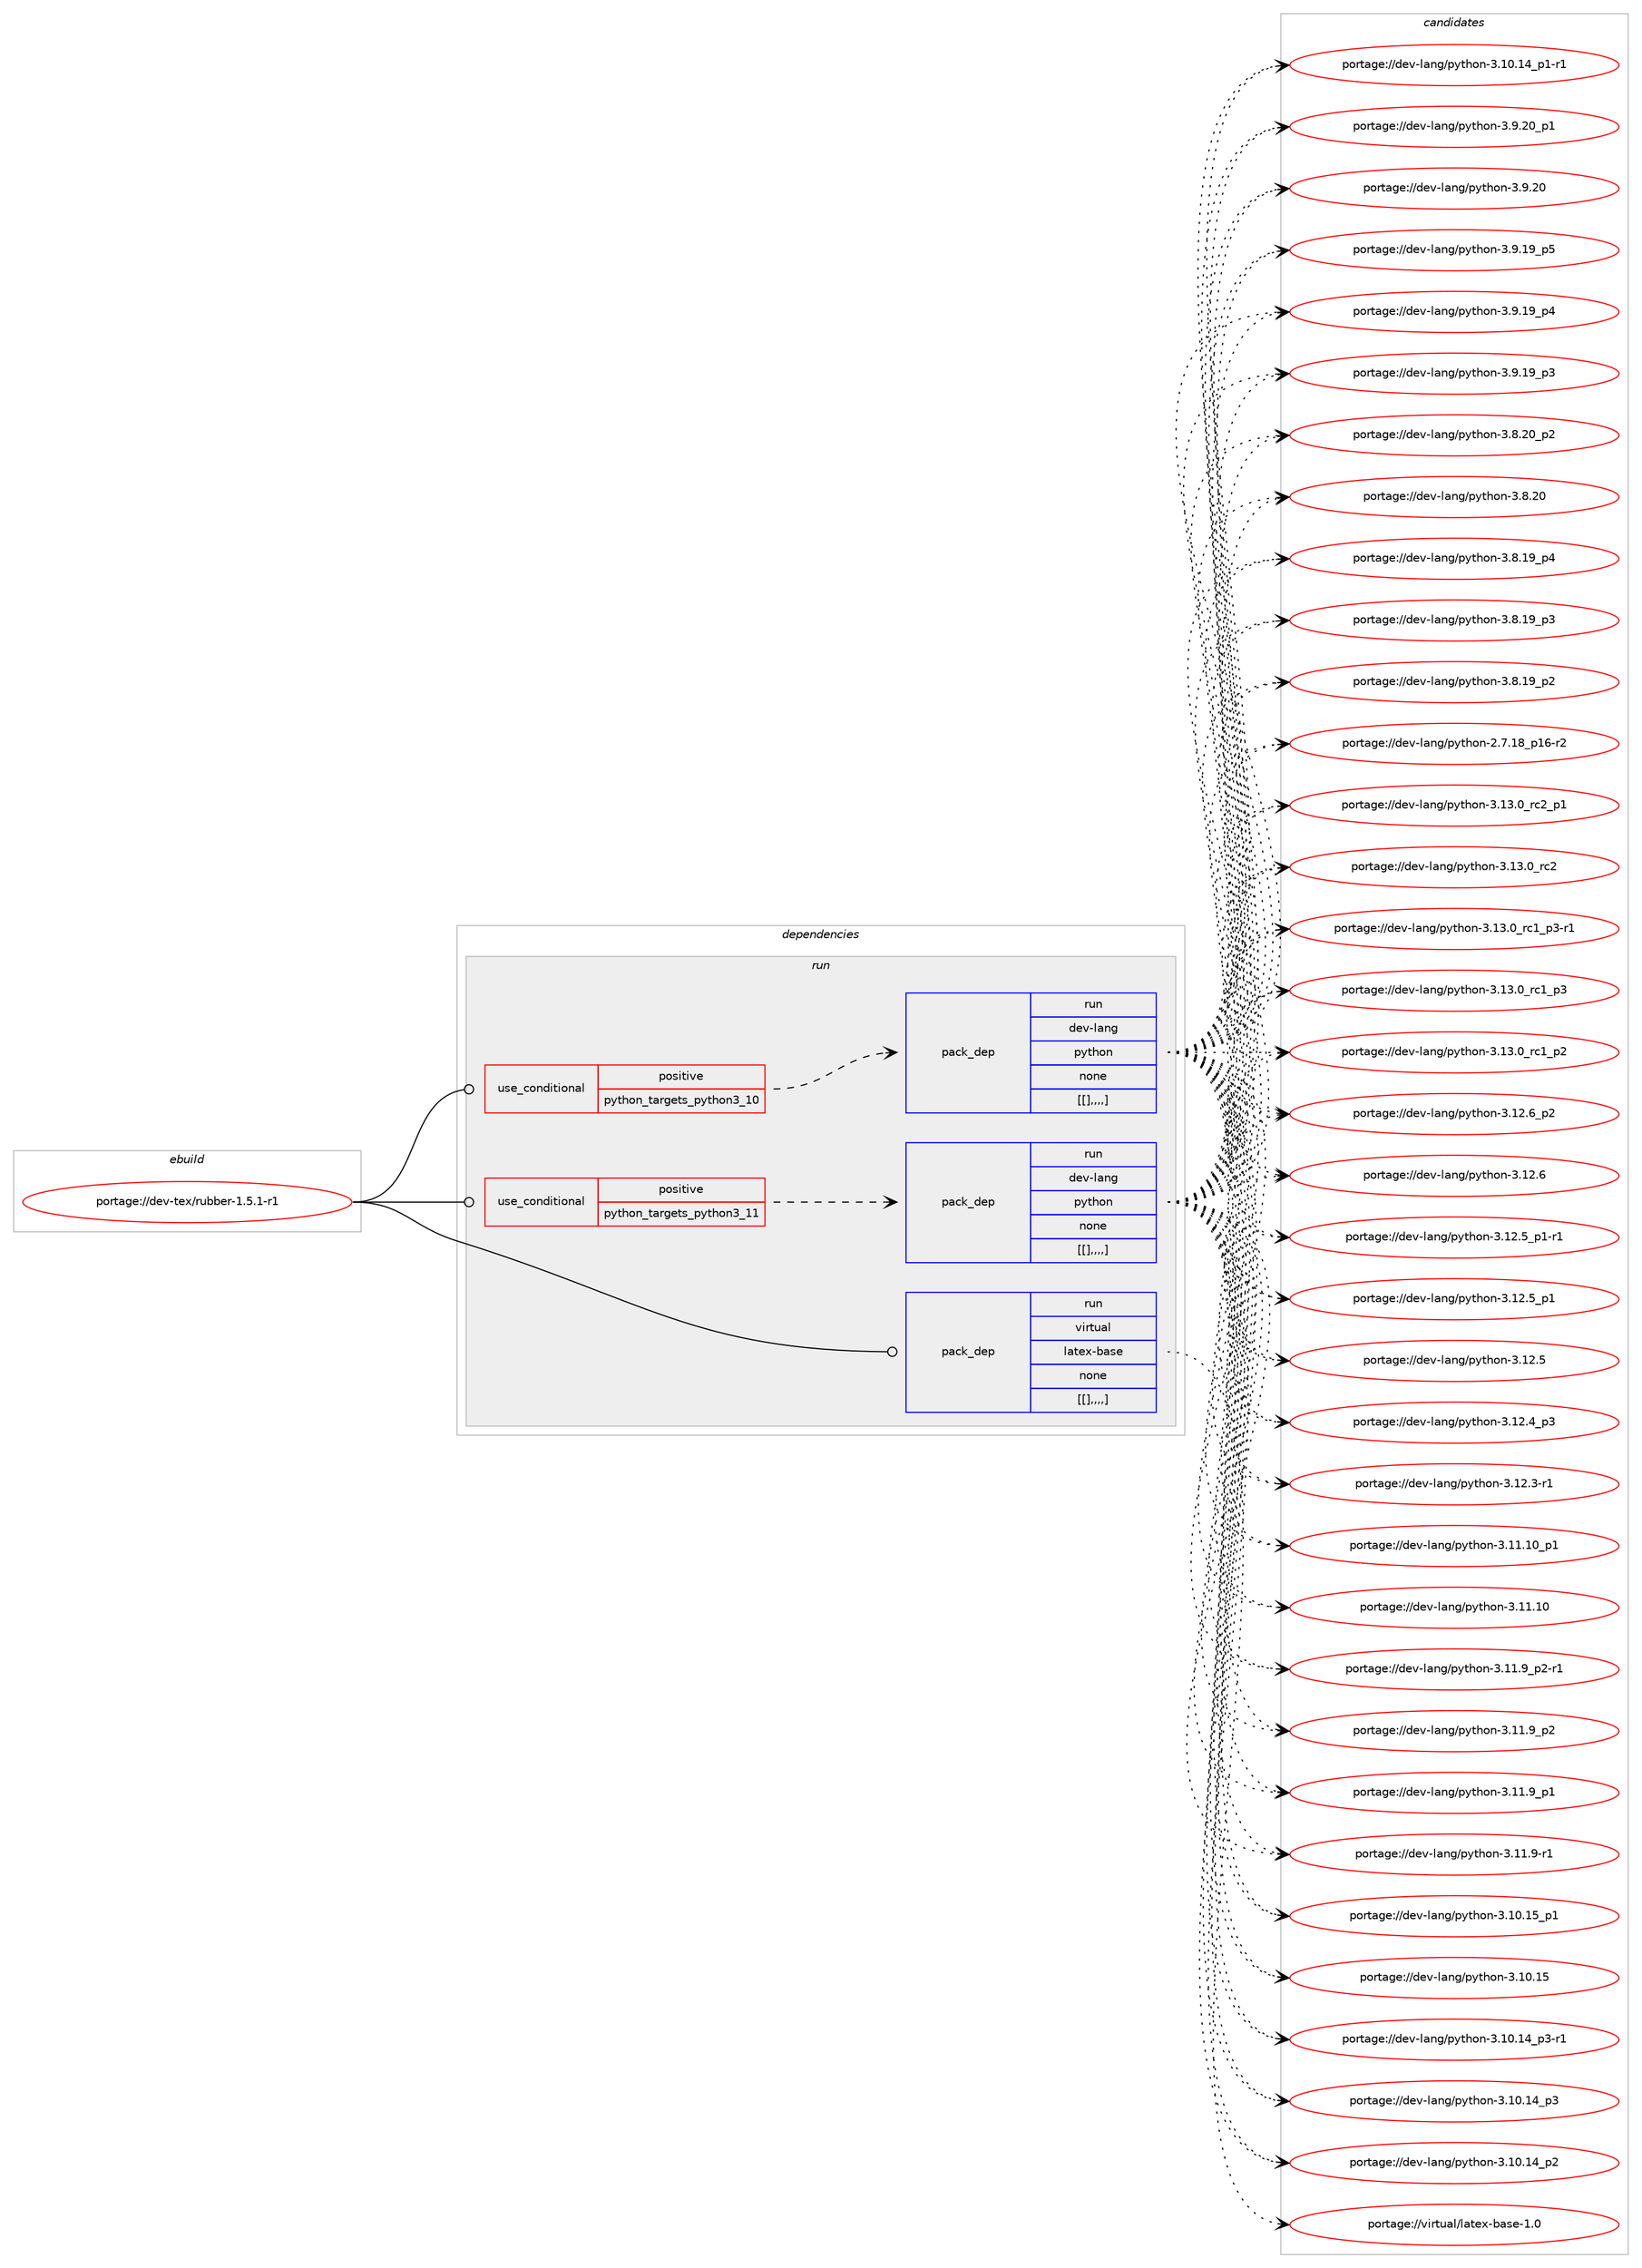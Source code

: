 digraph prolog {

# *************
# Graph options
# *************

newrank=true;
concentrate=true;
compound=true;
graph [rankdir=LR,fontname=Helvetica,fontsize=10,ranksep=1.5];#, ranksep=2.5, nodesep=0.2];
edge  [arrowhead=vee];
node  [fontname=Helvetica,fontsize=10];

# **********
# The ebuild
# **********

subgraph cluster_leftcol {
color=gray;
label=<<i>ebuild</i>>;
id [label="portage://dev-tex/rubber-1.5.1-r1", color=red, width=4, href="../dev-tex/rubber-1.5.1-r1.svg"];
}

# ****************
# The dependencies
# ****************

subgraph cluster_midcol {
color=gray;
label=<<i>dependencies</i>>;
subgraph cluster_compile {
fillcolor="#eeeeee";
style=filled;
label=<<i>compile</i>>;
}
subgraph cluster_compileandrun {
fillcolor="#eeeeee";
style=filled;
label=<<i>compile and run</i>>;
}
subgraph cluster_run {
fillcolor="#eeeeee";
style=filled;
label=<<i>run</i>>;
subgraph cond61654 {
dependency214810 [label=<<TABLE BORDER="0" CELLBORDER="1" CELLSPACING="0" CELLPADDING="4"><TR><TD ROWSPAN="3" CELLPADDING="10">use_conditional</TD></TR><TR><TD>positive</TD></TR><TR><TD>python_targets_python3_10</TD></TR></TABLE>>, shape=none, color=red];
subgraph pack151767 {
dependency214811 [label=<<TABLE BORDER="0" CELLBORDER="1" CELLSPACING="0" CELLPADDING="4" WIDTH="220"><TR><TD ROWSPAN="6" CELLPADDING="30">pack_dep</TD></TR><TR><TD WIDTH="110">run</TD></TR><TR><TD>dev-lang</TD></TR><TR><TD>python</TD></TR><TR><TD>none</TD></TR><TR><TD>[[],,,,]</TD></TR></TABLE>>, shape=none, color=blue];
}
dependency214810:e -> dependency214811:w [weight=20,style="dashed",arrowhead="vee"];
}
id:e -> dependency214810:w [weight=20,style="solid",arrowhead="odot"];
subgraph cond61655 {
dependency214812 [label=<<TABLE BORDER="0" CELLBORDER="1" CELLSPACING="0" CELLPADDING="4"><TR><TD ROWSPAN="3" CELLPADDING="10">use_conditional</TD></TR><TR><TD>positive</TD></TR><TR><TD>python_targets_python3_11</TD></TR></TABLE>>, shape=none, color=red];
subgraph pack151768 {
dependency214813 [label=<<TABLE BORDER="0" CELLBORDER="1" CELLSPACING="0" CELLPADDING="4" WIDTH="220"><TR><TD ROWSPAN="6" CELLPADDING="30">pack_dep</TD></TR><TR><TD WIDTH="110">run</TD></TR><TR><TD>dev-lang</TD></TR><TR><TD>python</TD></TR><TR><TD>none</TD></TR><TR><TD>[[],,,,]</TD></TR></TABLE>>, shape=none, color=blue];
}
dependency214812:e -> dependency214813:w [weight=20,style="dashed",arrowhead="vee"];
}
id:e -> dependency214812:w [weight=20,style="solid",arrowhead="odot"];
subgraph pack151769 {
dependency214814 [label=<<TABLE BORDER="0" CELLBORDER="1" CELLSPACING="0" CELLPADDING="4" WIDTH="220"><TR><TD ROWSPAN="6" CELLPADDING="30">pack_dep</TD></TR><TR><TD WIDTH="110">run</TD></TR><TR><TD>virtual</TD></TR><TR><TD>latex-base</TD></TR><TR><TD>none</TD></TR><TR><TD>[[],,,,]</TD></TR></TABLE>>, shape=none, color=blue];
}
id:e -> dependency214814:w [weight=20,style="solid",arrowhead="odot"];
}
}

# **************
# The candidates
# **************

subgraph cluster_choices {
rank=same;
color=gray;
label=<<i>candidates</i>>;

subgraph choice151767 {
color=black;
nodesep=1;
choice100101118451089711010347112121116104111110455146495146489511499509511249 [label="portage://dev-lang/python-3.13.0_rc2_p1", color=red, width=4,href="../dev-lang/python-3.13.0_rc2_p1.svg"];
choice10010111845108971101034711212111610411111045514649514648951149950 [label="portage://dev-lang/python-3.13.0_rc2", color=red, width=4,href="../dev-lang/python-3.13.0_rc2.svg"];
choice1001011184510897110103471121211161041111104551464951464895114994995112514511449 [label="portage://dev-lang/python-3.13.0_rc1_p3-r1", color=red, width=4,href="../dev-lang/python-3.13.0_rc1_p3-r1.svg"];
choice100101118451089711010347112121116104111110455146495146489511499499511251 [label="portage://dev-lang/python-3.13.0_rc1_p3", color=red, width=4,href="../dev-lang/python-3.13.0_rc1_p3.svg"];
choice100101118451089711010347112121116104111110455146495146489511499499511250 [label="portage://dev-lang/python-3.13.0_rc1_p2", color=red, width=4,href="../dev-lang/python-3.13.0_rc1_p2.svg"];
choice100101118451089711010347112121116104111110455146495046549511250 [label="portage://dev-lang/python-3.12.6_p2", color=red, width=4,href="../dev-lang/python-3.12.6_p2.svg"];
choice10010111845108971101034711212111610411111045514649504654 [label="portage://dev-lang/python-3.12.6", color=red, width=4,href="../dev-lang/python-3.12.6.svg"];
choice1001011184510897110103471121211161041111104551464950465395112494511449 [label="portage://dev-lang/python-3.12.5_p1-r1", color=red, width=4,href="../dev-lang/python-3.12.5_p1-r1.svg"];
choice100101118451089711010347112121116104111110455146495046539511249 [label="portage://dev-lang/python-3.12.5_p1", color=red, width=4,href="../dev-lang/python-3.12.5_p1.svg"];
choice10010111845108971101034711212111610411111045514649504653 [label="portage://dev-lang/python-3.12.5", color=red, width=4,href="../dev-lang/python-3.12.5.svg"];
choice100101118451089711010347112121116104111110455146495046529511251 [label="portage://dev-lang/python-3.12.4_p3", color=red, width=4,href="../dev-lang/python-3.12.4_p3.svg"];
choice100101118451089711010347112121116104111110455146495046514511449 [label="portage://dev-lang/python-3.12.3-r1", color=red, width=4,href="../dev-lang/python-3.12.3-r1.svg"];
choice10010111845108971101034711212111610411111045514649494649489511249 [label="portage://dev-lang/python-3.11.10_p1", color=red, width=4,href="../dev-lang/python-3.11.10_p1.svg"];
choice1001011184510897110103471121211161041111104551464949464948 [label="portage://dev-lang/python-3.11.10", color=red, width=4,href="../dev-lang/python-3.11.10.svg"];
choice1001011184510897110103471121211161041111104551464949465795112504511449 [label="portage://dev-lang/python-3.11.9_p2-r1", color=red, width=4,href="../dev-lang/python-3.11.9_p2-r1.svg"];
choice100101118451089711010347112121116104111110455146494946579511250 [label="portage://dev-lang/python-3.11.9_p2", color=red, width=4,href="../dev-lang/python-3.11.9_p2.svg"];
choice100101118451089711010347112121116104111110455146494946579511249 [label="portage://dev-lang/python-3.11.9_p1", color=red, width=4,href="../dev-lang/python-3.11.9_p1.svg"];
choice100101118451089711010347112121116104111110455146494946574511449 [label="portage://dev-lang/python-3.11.9-r1", color=red, width=4,href="../dev-lang/python-3.11.9-r1.svg"];
choice10010111845108971101034711212111610411111045514649484649539511249 [label="portage://dev-lang/python-3.10.15_p1", color=red, width=4,href="../dev-lang/python-3.10.15_p1.svg"];
choice1001011184510897110103471121211161041111104551464948464953 [label="portage://dev-lang/python-3.10.15", color=red, width=4,href="../dev-lang/python-3.10.15.svg"];
choice100101118451089711010347112121116104111110455146494846495295112514511449 [label="portage://dev-lang/python-3.10.14_p3-r1", color=red, width=4,href="../dev-lang/python-3.10.14_p3-r1.svg"];
choice10010111845108971101034711212111610411111045514649484649529511251 [label="portage://dev-lang/python-3.10.14_p3", color=red, width=4,href="../dev-lang/python-3.10.14_p3.svg"];
choice10010111845108971101034711212111610411111045514649484649529511250 [label="portage://dev-lang/python-3.10.14_p2", color=red, width=4,href="../dev-lang/python-3.10.14_p2.svg"];
choice100101118451089711010347112121116104111110455146494846495295112494511449 [label="portage://dev-lang/python-3.10.14_p1-r1", color=red, width=4,href="../dev-lang/python-3.10.14_p1-r1.svg"];
choice100101118451089711010347112121116104111110455146574650489511249 [label="portage://dev-lang/python-3.9.20_p1", color=red, width=4,href="../dev-lang/python-3.9.20_p1.svg"];
choice10010111845108971101034711212111610411111045514657465048 [label="portage://dev-lang/python-3.9.20", color=red, width=4,href="../dev-lang/python-3.9.20.svg"];
choice100101118451089711010347112121116104111110455146574649579511253 [label="portage://dev-lang/python-3.9.19_p5", color=red, width=4,href="../dev-lang/python-3.9.19_p5.svg"];
choice100101118451089711010347112121116104111110455146574649579511252 [label="portage://dev-lang/python-3.9.19_p4", color=red, width=4,href="../dev-lang/python-3.9.19_p4.svg"];
choice100101118451089711010347112121116104111110455146574649579511251 [label="portage://dev-lang/python-3.9.19_p3", color=red, width=4,href="../dev-lang/python-3.9.19_p3.svg"];
choice100101118451089711010347112121116104111110455146564650489511250 [label="portage://dev-lang/python-3.8.20_p2", color=red, width=4,href="../dev-lang/python-3.8.20_p2.svg"];
choice10010111845108971101034711212111610411111045514656465048 [label="portage://dev-lang/python-3.8.20", color=red, width=4,href="../dev-lang/python-3.8.20.svg"];
choice100101118451089711010347112121116104111110455146564649579511252 [label="portage://dev-lang/python-3.8.19_p4", color=red, width=4,href="../dev-lang/python-3.8.19_p4.svg"];
choice100101118451089711010347112121116104111110455146564649579511251 [label="portage://dev-lang/python-3.8.19_p3", color=red, width=4,href="../dev-lang/python-3.8.19_p3.svg"];
choice100101118451089711010347112121116104111110455146564649579511250 [label="portage://dev-lang/python-3.8.19_p2", color=red, width=4,href="../dev-lang/python-3.8.19_p2.svg"];
choice100101118451089711010347112121116104111110455046554649569511249544511450 [label="portage://dev-lang/python-2.7.18_p16-r2", color=red, width=4,href="../dev-lang/python-2.7.18_p16-r2.svg"];
dependency214811:e -> choice100101118451089711010347112121116104111110455146495146489511499509511249:w [style=dotted,weight="100"];
dependency214811:e -> choice10010111845108971101034711212111610411111045514649514648951149950:w [style=dotted,weight="100"];
dependency214811:e -> choice1001011184510897110103471121211161041111104551464951464895114994995112514511449:w [style=dotted,weight="100"];
dependency214811:e -> choice100101118451089711010347112121116104111110455146495146489511499499511251:w [style=dotted,weight="100"];
dependency214811:e -> choice100101118451089711010347112121116104111110455146495146489511499499511250:w [style=dotted,weight="100"];
dependency214811:e -> choice100101118451089711010347112121116104111110455146495046549511250:w [style=dotted,weight="100"];
dependency214811:e -> choice10010111845108971101034711212111610411111045514649504654:w [style=dotted,weight="100"];
dependency214811:e -> choice1001011184510897110103471121211161041111104551464950465395112494511449:w [style=dotted,weight="100"];
dependency214811:e -> choice100101118451089711010347112121116104111110455146495046539511249:w [style=dotted,weight="100"];
dependency214811:e -> choice10010111845108971101034711212111610411111045514649504653:w [style=dotted,weight="100"];
dependency214811:e -> choice100101118451089711010347112121116104111110455146495046529511251:w [style=dotted,weight="100"];
dependency214811:e -> choice100101118451089711010347112121116104111110455146495046514511449:w [style=dotted,weight="100"];
dependency214811:e -> choice10010111845108971101034711212111610411111045514649494649489511249:w [style=dotted,weight="100"];
dependency214811:e -> choice1001011184510897110103471121211161041111104551464949464948:w [style=dotted,weight="100"];
dependency214811:e -> choice1001011184510897110103471121211161041111104551464949465795112504511449:w [style=dotted,weight="100"];
dependency214811:e -> choice100101118451089711010347112121116104111110455146494946579511250:w [style=dotted,weight="100"];
dependency214811:e -> choice100101118451089711010347112121116104111110455146494946579511249:w [style=dotted,weight="100"];
dependency214811:e -> choice100101118451089711010347112121116104111110455146494946574511449:w [style=dotted,weight="100"];
dependency214811:e -> choice10010111845108971101034711212111610411111045514649484649539511249:w [style=dotted,weight="100"];
dependency214811:e -> choice1001011184510897110103471121211161041111104551464948464953:w [style=dotted,weight="100"];
dependency214811:e -> choice100101118451089711010347112121116104111110455146494846495295112514511449:w [style=dotted,weight="100"];
dependency214811:e -> choice10010111845108971101034711212111610411111045514649484649529511251:w [style=dotted,weight="100"];
dependency214811:e -> choice10010111845108971101034711212111610411111045514649484649529511250:w [style=dotted,weight="100"];
dependency214811:e -> choice100101118451089711010347112121116104111110455146494846495295112494511449:w [style=dotted,weight="100"];
dependency214811:e -> choice100101118451089711010347112121116104111110455146574650489511249:w [style=dotted,weight="100"];
dependency214811:e -> choice10010111845108971101034711212111610411111045514657465048:w [style=dotted,weight="100"];
dependency214811:e -> choice100101118451089711010347112121116104111110455146574649579511253:w [style=dotted,weight="100"];
dependency214811:e -> choice100101118451089711010347112121116104111110455146574649579511252:w [style=dotted,weight="100"];
dependency214811:e -> choice100101118451089711010347112121116104111110455146574649579511251:w [style=dotted,weight="100"];
dependency214811:e -> choice100101118451089711010347112121116104111110455146564650489511250:w [style=dotted,weight="100"];
dependency214811:e -> choice10010111845108971101034711212111610411111045514656465048:w [style=dotted,weight="100"];
dependency214811:e -> choice100101118451089711010347112121116104111110455146564649579511252:w [style=dotted,weight="100"];
dependency214811:e -> choice100101118451089711010347112121116104111110455146564649579511251:w [style=dotted,weight="100"];
dependency214811:e -> choice100101118451089711010347112121116104111110455146564649579511250:w [style=dotted,weight="100"];
dependency214811:e -> choice100101118451089711010347112121116104111110455046554649569511249544511450:w [style=dotted,weight="100"];
}
subgraph choice151768 {
color=black;
nodesep=1;
choice100101118451089711010347112121116104111110455146495146489511499509511249 [label="portage://dev-lang/python-3.13.0_rc2_p1", color=red, width=4,href="../dev-lang/python-3.13.0_rc2_p1.svg"];
choice10010111845108971101034711212111610411111045514649514648951149950 [label="portage://dev-lang/python-3.13.0_rc2", color=red, width=4,href="../dev-lang/python-3.13.0_rc2.svg"];
choice1001011184510897110103471121211161041111104551464951464895114994995112514511449 [label="portage://dev-lang/python-3.13.0_rc1_p3-r1", color=red, width=4,href="../dev-lang/python-3.13.0_rc1_p3-r1.svg"];
choice100101118451089711010347112121116104111110455146495146489511499499511251 [label="portage://dev-lang/python-3.13.0_rc1_p3", color=red, width=4,href="../dev-lang/python-3.13.0_rc1_p3.svg"];
choice100101118451089711010347112121116104111110455146495146489511499499511250 [label="portage://dev-lang/python-3.13.0_rc1_p2", color=red, width=4,href="../dev-lang/python-3.13.0_rc1_p2.svg"];
choice100101118451089711010347112121116104111110455146495046549511250 [label="portage://dev-lang/python-3.12.6_p2", color=red, width=4,href="../dev-lang/python-3.12.6_p2.svg"];
choice10010111845108971101034711212111610411111045514649504654 [label="portage://dev-lang/python-3.12.6", color=red, width=4,href="../dev-lang/python-3.12.6.svg"];
choice1001011184510897110103471121211161041111104551464950465395112494511449 [label="portage://dev-lang/python-3.12.5_p1-r1", color=red, width=4,href="../dev-lang/python-3.12.5_p1-r1.svg"];
choice100101118451089711010347112121116104111110455146495046539511249 [label="portage://dev-lang/python-3.12.5_p1", color=red, width=4,href="../dev-lang/python-3.12.5_p1.svg"];
choice10010111845108971101034711212111610411111045514649504653 [label="portage://dev-lang/python-3.12.5", color=red, width=4,href="../dev-lang/python-3.12.5.svg"];
choice100101118451089711010347112121116104111110455146495046529511251 [label="portage://dev-lang/python-3.12.4_p3", color=red, width=4,href="../dev-lang/python-3.12.4_p3.svg"];
choice100101118451089711010347112121116104111110455146495046514511449 [label="portage://dev-lang/python-3.12.3-r1", color=red, width=4,href="../dev-lang/python-3.12.3-r1.svg"];
choice10010111845108971101034711212111610411111045514649494649489511249 [label="portage://dev-lang/python-3.11.10_p1", color=red, width=4,href="../dev-lang/python-3.11.10_p1.svg"];
choice1001011184510897110103471121211161041111104551464949464948 [label="portage://dev-lang/python-3.11.10", color=red, width=4,href="../dev-lang/python-3.11.10.svg"];
choice1001011184510897110103471121211161041111104551464949465795112504511449 [label="portage://dev-lang/python-3.11.9_p2-r1", color=red, width=4,href="../dev-lang/python-3.11.9_p2-r1.svg"];
choice100101118451089711010347112121116104111110455146494946579511250 [label="portage://dev-lang/python-3.11.9_p2", color=red, width=4,href="../dev-lang/python-3.11.9_p2.svg"];
choice100101118451089711010347112121116104111110455146494946579511249 [label="portage://dev-lang/python-3.11.9_p1", color=red, width=4,href="../dev-lang/python-3.11.9_p1.svg"];
choice100101118451089711010347112121116104111110455146494946574511449 [label="portage://dev-lang/python-3.11.9-r1", color=red, width=4,href="../dev-lang/python-3.11.9-r1.svg"];
choice10010111845108971101034711212111610411111045514649484649539511249 [label="portage://dev-lang/python-3.10.15_p1", color=red, width=4,href="../dev-lang/python-3.10.15_p1.svg"];
choice1001011184510897110103471121211161041111104551464948464953 [label="portage://dev-lang/python-3.10.15", color=red, width=4,href="../dev-lang/python-3.10.15.svg"];
choice100101118451089711010347112121116104111110455146494846495295112514511449 [label="portage://dev-lang/python-3.10.14_p3-r1", color=red, width=4,href="../dev-lang/python-3.10.14_p3-r1.svg"];
choice10010111845108971101034711212111610411111045514649484649529511251 [label="portage://dev-lang/python-3.10.14_p3", color=red, width=4,href="../dev-lang/python-3.10.14_p3.svg"];
choice10010111845108971101034711212111610411111045514649484649529511250 [label="portage://dev-lang/python-3.10.14_p2", color=red, width=4,href="../dev-lang/python-3.10.14_p2.svg"];
choice100101118451089711010347112121116104111110455146494846495295112494511449 [label="portage://dev-lang/python-3.10.14_p1-r1", color=red, width=4,href="../dev-lang/python-3.10.14_p1-r1.svg"];
choice100101118451089711010347112121116104111110455146574650489511249 [label="portage://dev-lang/python-3.9.20_p1", color=red, width=4,href="../dev-lang/python-3.9.20_p1.svg"];
choice10010111845108971101034711212111610411111045514657465048 [label="portage://dev-lang/python-3.9.20", color=red, width=4,href="../dev-lang/python-3.9.20.svg"];
choice100101118451089711010347112121116104111110455146574649579511253 [label="portage://dev-lang/python-3.9.19_p5", color=red, width=4,href="../dev-lang/python-3.9.19_p5.svg"];
choice100101118451089711010347112121116104111110455146574649579511252 [label="portage://dev-lang/python-3.9.19_p4", color=red, width=4,href="../dev-lang/python-3.9.19_p4.svg"];
choice100101118451089711010347112121116104111110455146574649579511251 [label="portage://dev-lang/python-3.9.19_p3", color=red, width=4,href="../dev-lang/python-3.9.19_p3.svg"];
choice100101118451089711010347112121116104111110455146564650489511250 [label="portage://dev-lang/python-3.8.20_p2", color=red, width=4,href="../dev-lang/python-3.8.20_p2.svg"];
choice10010111845108971101034711212111610411111045514656465048 [label="portage://dev-lang/python-3.8.20", color=red, width=4,href="../dev-lang/python-3.8.20.svg"];
choice100101118451089711010347112121116104111110455146564649579511252 [label="portage://dev-lang/python-3.8.19_p4", color=red, width=4,href="../dev-lang/python-3.8.19_p4.svg"];
choice100101118451089711010347112121116104111110455146564649579511251 [label="portage://dev-lang/python-3.8.19_p3", color=red, width=4,href="../dev-lang/python-3.8.19_p3.svg"];
choice100101118451089711010347112121116104111110455146564649579511250 [label="portage://dev-lang/python-3.8.19_p2", color=red, width=4,href="../dev-lang/python-3.8.19_p2.svg"];
choice100101118451089711010347112121116104111110455046554649569511249544511450 [label="portage://dev-lang/python-2.7.18_p16-r2", color=red, width=4,href="../dev-lang/python-2.7.18_p16-r2.svg"];
dependency214813:e -> choice100101118451089711010347112121116104111110455146495146489511499509511249:w [style=dotted,weight="100"];
dependency214813:e -> choice10010111845108971101034711212111610411111045514649514648951149950:w [style=dotted,weight="100"];
dependency214813:e -> choice1001011184510897110103471121211161041111104551464951464895114994995112514511449:w [style=dotted,weight="100"];
dependency214813:e -> choice100101118451089711010347112121116104111110455146495146489511499499511251:w [style=dotted,weight="100"];
dependency214813:e -> choice100101118451089711010347112121116104111110455146495146489511499499511250:w [style=dotted,weight="100"];
dependency214813:e -> choice100101118451089711010347112121116104111110455146495046549511250:w [style=dotted,weight="100"];
dependency214813:e -> choice10010111845108971101034711212111610411111045514649504654:w [style=dotted,weight="100"];
dependency214813:e -> choice1001011184510897110103471121211161041111104551464950465395112494511449:w [style=dotted,weight="100"];
dependency214813:e -> choice100101118451089711010347112121116104111110455146495046539511249:w [style=dotted,weight="100"];
dependency214813:e -> choice10010111845108971101034711212111610411111045514649504653:w [style=dotted,weight="100"];
dependency214813:e -> choice100101118451089711010347112121116104111110455146495046529511251:w [style=dotted,weight="100"];
dependency214813:e -> choice100101118451089711010347112121116104111110455146495046514511449:w [style=dotted,weight="100"];
dependency214813:e -> choice10010111845108971101034711212111610411111045514649494649489511249:w [style=dotted,weight="100"];
dependency214813:e -> choice1001011184510897110103471121211161041111104551464949464948:w [style=dotted,weight="100"];
dependency214813:e -> choice1001011184510897110103471121211161041111104551464949465795112504511449:w [style=dotted,weight="100"];
dependency214813:e -> choice100101118451089711010347112121116104111110455146494946579511250:w [style=dotted,weight="100"];
dependency214813:e -> choice100101118451089711010347112121116104111110455146494946579511249:w [style=dotted,weight="100"];
dependency214813:e -> choice100101118451089711010347112121116104111110455146494946574511449:w [style=dotted,weight="100"];
dependency214813:e -> choice10010111845108971101034711212111610411111045514649484649539511249:w [style=dotted,weight="100"];
dependency214813:e -> choice1001011184510897110103471121211161041111104551464948464953:w [style=dotted,weight="100"];
dependency214813:e -> choice100101118451089711010347112121116104111110455146494846495295112514511449:w [style=dotted,weight="100"];
dependency214813:e -> choice10010111845108971101034711212111610411111045514649484649529511251:w [style=dotted,weight="100"];
dependency214813:e -> choice10010111845108971101034711212111610411111045514649484649529511250:w [style=dotted,weight="100"];
dependency214813:e -> choice100101118451089711010347112121116104111110455146494846495295112494511449:w [style=dotted,weight="100"];
dependency214813:e -> choice100101118451089711010347112121116104111110455146574650489511249:w [style=dotted,weight="100"];
dependency214813:e -> choice10010111845108971101034711212111610411111045514657465048:w [style=dotted,weight="100"];
dependency214813:e -> choice100101118451089711010347112121116104111110455146574649579511253:w [style=dotted,weight="100"];
dependency214813:e -> choice100101118451089711010347112121116104111110455146574649579511252:w [style=dotted,weight="100"];
dependency214813:e -> choice100101118451089711010347112121116104111110455146574649579511251:w [style=dotted,weight="100"];
dependency214813:e -> choice100101118451089711010347112121116104111110455146564650489511250:w [style=dotted,weight="100"];
dependency214813:e -> choice10010111845108971101034711212111610411111045514656465048:w [style=dotted,weight="100"];
dependency214813:e -> choice100101118451089711010347112121116104111110455146564649579511252:w [style=dotted,weight="100"];
dependency214813:e -> choice100101118451089711010347112121116104111110455146564649579511251:w [style=dotted,weight="100"];
dependency214813:e -> choice100101118451089711010347112121116104111110455146564649579511250:w [style=dotted,weight="100"];
dependency214813:e -> choice100101118451089711010347112121116104111110455046554649569511249544511450:w [style=dotted,weight="100"];
}
subgraph choice151769 {
color=black;
nodesep=1;
choice11810511411611797108471089711610112045989711510145494648 [label="portage://virtual/latex-base-1.0", color=red, width=4,href="../virtual/latex-base-1.0.svg"];
dependency214814:e -> choice11810511411611797108471089711610112045989711510145494648:w [style=dotted,weight="100"];
}
}

}
